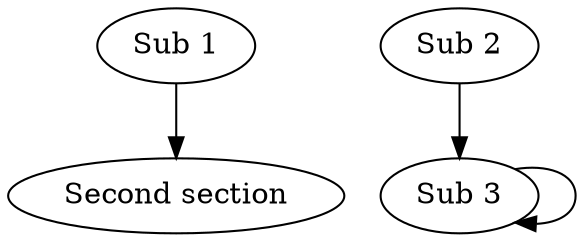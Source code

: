 digraph "input/connectedOnly.rst" {
	node [label="\N"];
	"second-section"	 [label="Second section"];
	"sub-1"	 [label="Sub 1"];
	"sub-1" -> "second-section";
	"sub-2"	 [label="Sub 2"];
	"sub-2" -> "sub-3";
	"sub-3"	 [label="Sub 3"];
	"sub-3" -> "sub-3";
}
